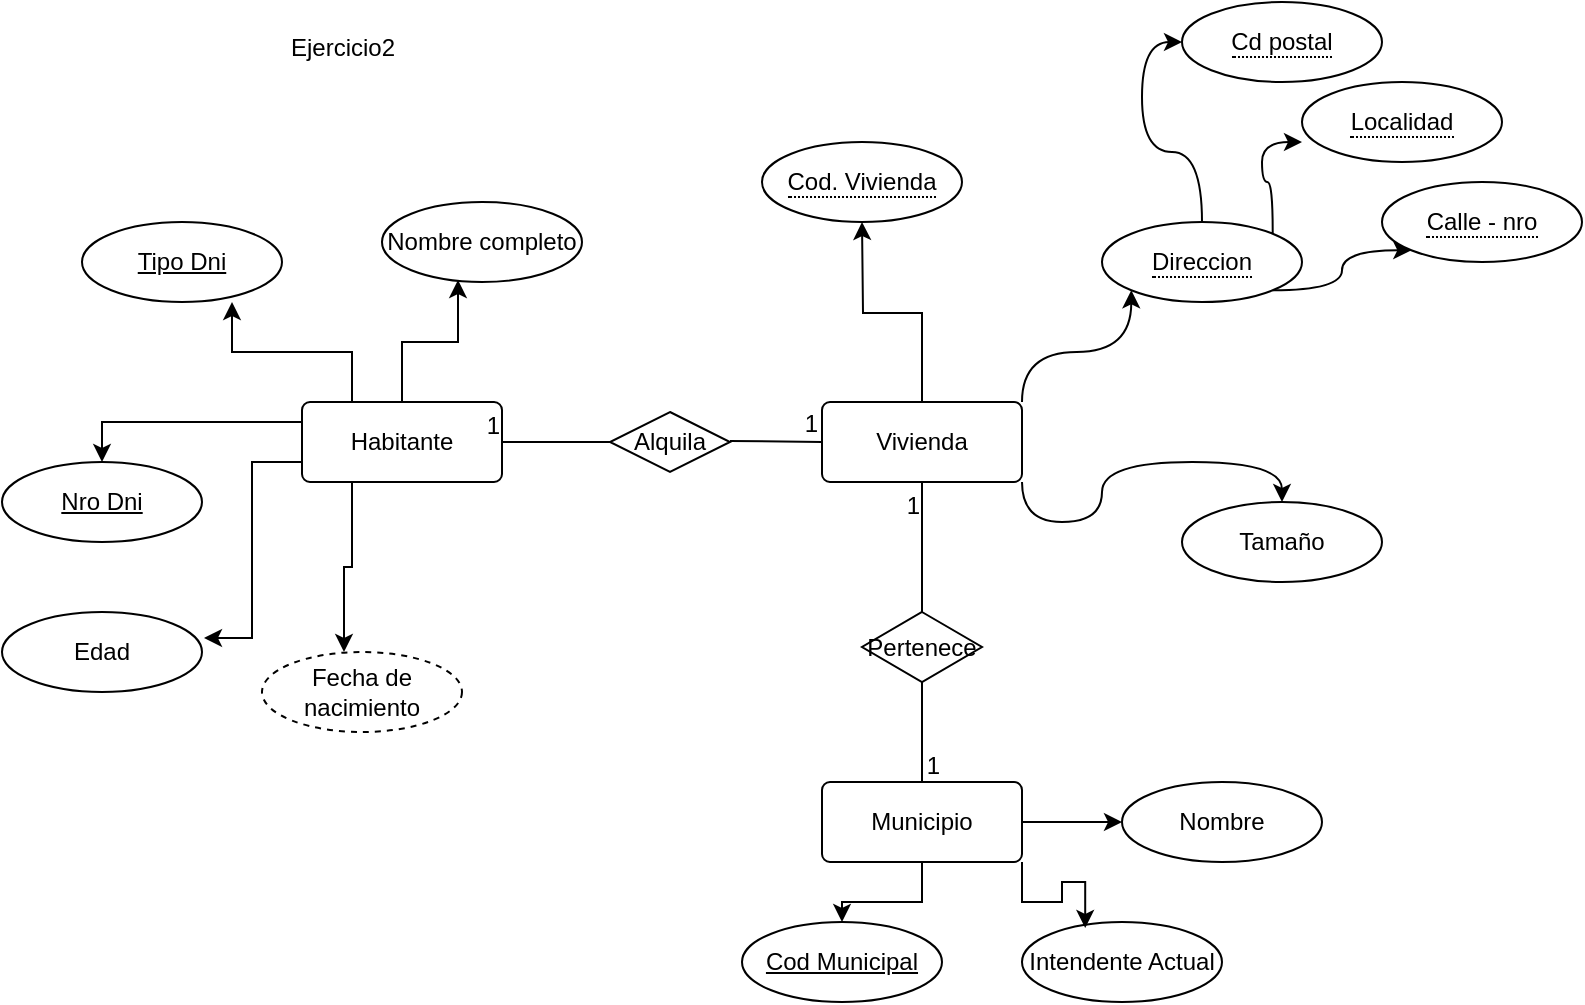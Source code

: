 <mxfile version="28.1.2">
  <diagram id="T-T4Ht-YiC5xqRJg1iFR" name="Página-1">
    <mxGraphModel dx="983" dy="541" grid="1" gridSize="10" guides="1" tooltips="1" connect="1" arrows="1" fold="1" page="1" pageScale="1" pageWidth="827" pageHeight="1169" math="0" shadow="0">
      <root>
        <mxCell id="0" />
        <mxCell id="1" parent="0" />
        <mxCell id="YKYcJTONPcuPjy2MtPMy-22" style="edgeStyle=orthogonalEdgeStyle;rounded=0;orthogonalLoop=1;jettySize=auto;html=1;exitX=0;exitY=0.25;exitDx=0;exitDy=0;entryX=0.5;entryY=0;entryDx=0;entryDy=0;" parent="1" source="YKYcJTONPcuPjy2MtPMy-23" target="YKYcJTONPcuPjy2MtPMy-28" edge="1">
          <mxGeometry relative="1" as="geometry" />
        </mxCell>
        <mxCell id="YKYcJTONPcuPjy2MtPMy-23" value="Habitante" style="rounded=1;arcSize=10;whiteSpace=wrap;html=1;align=center;" parent="1" vertex="1">
          <mxGeometry x="150" y="200" width="100" height="40" as="geometry" />
        </mxCell>
        <mxCell id="YKYcJTONPcuPjy2MtPMy-24" style="edgeStyle=orthogonalEdgeStyle;rounded=0;orthogonalLoop=1;jettySize=auto;html=1;exitX=1;exitY=0;exitDx=0;exitDy=0;entryX=0;entryY=1;entryDx=0;entryDy=0;curved=1;" parent="1" source="YKYcJTONPcuPjy2MtPMy-26" target="YKYcJTONPcuPjy2MtPMy-34" edge="1">
          <mxGeometry relative="1" as="geometry" />
        </mxCell>
        <mxCell id="YKYcJTONPcuPjy2MtPMy-25" style="edgeStyle=orthogonalEdgeStyle;rounded=0;orthogonalLoop=1;jettySize=auto;html=1;exitX=1;exitY=1;exitDx=0;exitDy=0;entryX=0.5;entryY=0;entryDx=0;entryDy=0;curved=1;" parent="1" source="YKYcJTONPcuPjy2MtPMy-26" target="YKYcJTONPcuPjy2MtPMy-39" edge="1">
          <mxGeometry relative="1" as="geometry" />
        </mxCell>
        <mxCell id="XnnafGA7Bb56D37gFcoL-12" style="edgeStyle=orthogonalEdgeStyle;rounded=0;orthogonalLoop=1;jettySize=auto;html=1;exitX=0.5;exitY=0;exitDx=0;exitDy=0;" edge="1" parent="1" source="YKYcJTONPcuPjy2MtPMy-26">
          <mxGeometry relative="1" as="geometry">
            <mxPoint x="430" y="110" as="targetPoint" />
          </mxGeometry>
        </mxCell>
        <mxCell id="YKYcJTONPcuPjy2MtPMy-26" value="Vivienda" style="rounded=1;arcSize=10;whiteSpace=wrap;html=1;align=center;" parent="1" vertex="1">
          <mxGeometry x="410" y="200" width="100" height="40" as="geometry" />
        </mxCell>
        <mxCell id="YKYcJTONPcuPjy2MtPMy-27" value="Tipo Dni" style="ellipse;whiteSpace=wrap;html=1;align=center;fontStyle=4;" parent="1" vertex="1">
          <mxGeometry x="40" y="110" width="100" height="40" as="geometry" />
        </mxCell>
        <mxCell id="YKYcJTONPcuPjy2MtPMy-28" value="Nro Dni" style="ellipse;whiteSpace=wrap;html=1;align=center;fontStyle=4;" parent="1" vertex="1">
          <mxGeometry y="230" width="100" height="40" as="geometry" />
        </mxCell>
        <mxCell id="YKYcJTONPcuPjy2MtPMy-29" value="Nombre completo" style="ellipse;whiteSpace=wrap;html=1;align=center;" parent="1" vertex="1">
          <mxGeometry x="190" y="100" width="100" height="40" as="geometry" />
        </mxCell>
        <mxCell id="YKYcJTONPcuPjy2MtPMy-30" value="Fecha de nacimiento" style="ellipse;whiteSpace=wrap;html=1;align=center;dashed=1;" parent="1" vertex="1">
          <mxGeometry x="130" y="325" width="100" height="40" as="geometry" />
        </mxCell>
        <mxCell id="YKYcJTONPcuPjy2MtPMy-31" value="Edad" style="ellipse;whiteSpace=wrap;html=1;align=center;" parent="1" vertex="1">
          <mxGeometry y="305" width="100" height="40" as="geometry" />
        </mxCell>
        <mxCell id="YKYcJTONPcuPjy2MtPMy-32" style="edgeStyle=orthogonalEdgeStyle;rounded=0;orthogonalLoop=1;jettySize=auto;html=1;exitX=0.5;exitY=0;exitDx=0;exitDy=0;entryX=0;entryY=0.5;entryDx=0;entryDy=0;curved=1;" parent="1" source="YKYcJTONPcuPjy2MtPMy-34" target="YKYcJTONPcuPjy2MtPMy-35" edge="1">
          <mxGeometry relative="1" as="geometry" />
        </mxCell>
        <mxCell id="YKYcJTONPcuPjy2MtPMy-33" style="edgeStyle=orthogonalEdgeStyle;rounded=0;orthogonalLoop=1;jettySize=auto;html=1;exitX=1;exitY=1;exitDx=0;exitDy=0;entryX=0;entryY=1;entryDx=0;entryDy=0;curved=1;" parent="1" source="YKYcJTONPcuPjy2MtPMy-34" target="YKYcJTONPcuPjy2MtPMy-37" edge="1">
          <mxGeometry relative="1" as="geometry" />
        </mxCell>
        <mxCell id="YKYcJTONPcuPjy2MtPMy-34" value="&lt;span style=&quot;border-bottom: 1px dotted&quot;&gt;Direccion&lt;/span&gt;" style="ellipse;whiteSpace=wrap;html=1;align=center;" parent="1" vertex="1">
          <mxGeometry x="550" y="110" width="100" height="40" as="geometry" />
        </mxCell>
        <mxCell id="YKYcJTONPcuPjy2MtPMy-35" value="&lt;span style=&quot;border-bottom: 1px dotted&quot;&gt;Cd postal&lt;/span&gt;" style="ellipse;whiteSpace=wrap;html=1;align=center;" parent="1" vertex="1">
          <mxGeometry x="590" width="100" height="40" as="geometry" />
        </mxCell>
        <mxCell id="YKYcJTONPcuPjy2MtPMy-36" value="&lt;span style=&quot;border-bottom: 1px dotted&quot;&gt;Localidad&lt;/span&gt;" style="ellipse;whiteSpace=wrap;html=1;align=center;" parent="1" vertex="1">
          <mxGeometry x="650" y="40" width="100" height="40" as="geometry" />
        </mxCell>
        <mxCell id="YKYcJTONPcuPjy2MtPMy-37" value="&lt;span style=&quot;border-bottom: 1px dotted&quot;&gt;Calle - nro&lt;/span&gt;" style="ellipse;whiteSpace=wrap;html=1;align=center;" parent="1" vertex="1">
          <mxGeometry x="690" y="90" width="100" height="40" as="geometry" />
        </mxCell>
        <mxCell id="YKYcJTONPcuPjy2MtPMy-38" style="edgeStyle=orthogonalEdgeStyle;rounded=0;orthogonalLoop=1;jettySize=auto;html=1;exitX=1;exitY=0;exitDx=0;exitDy=0;entryX=0;entryY=0.75;entryDx=0;entryDy=0;entryPerimeter=0;curved=1;" parent="1" source="YKYcJTONPcuPjy2MtPMy-34" target="YKYcJTONPcuPjy2MtPMy-36" edge="1">
          <mxGeometry relative="1" as="geometry" />
        </mxCell>
        <mxCell id="YKYcJTONPcuPjy2MtPMy-39" value="Tamaño" style="ellipse;whiteSpace=wrap;html=1;align=center;" parent="1" vertex="1">
          <mxGeometry x="590" y="250" width="100" height="40" as="geometry" />
        </mxCell>
        <mxCell id="YKYcJTONPcuPjy2MtPMy-40" style="edgeStyle=orthogonalEdgeStyle;rounded=0;orthogonalLoop=1;jettySize=auto;html=1;exitX=0.5;exitY=0;exitDx=0;exitDy=0;entryX=0.38;entryY=0.975;entryDx=0;entryDy=0;entryPerimeter=0;" parent="1" source="YKYcJTONPcuPjy2MtPMy-23" target="YKYcJTONPcuPjy2MtPMy-29" edge="1">
          <mxGeometry relative="1" as="geometry" />
        </mxCell>
        <mxCell id="YKYcJTONPcuPjy2MtPMy-41" style="edgeStyle=orthogonalEdgeStyle;rounded=0;orthogonalLoop=1;jettySize=auto;html=1;exitX=0.25;exitY=0;exitDx=0;exitDy=0;entryX=0.75;entryY=1;entryDx=0;entryDy=0;entryPerimeter=0;" parent="1" source="YKYcJTONPcuPjy2MtPMy-23" target="YKYcJTONPcuPjy2MtPMy-27" edge="1">
          <mxGeometry relative="1" as="geometry" />
        </mxCell>
        <mxCell id="YKYcJTONPcuPjy2MtPMy-42" style="edgeStyle=orthogonalEdgeStyle;rounded=0;orthogonalLoop=1;jettySize=auto;html=1;exitX=0;exitY=0.75;exitDx=0;exitDy=0;entryX=1.01;entryY=0.325;entryDx=0;entryDy=0;entryPerimeter=0;" parent="1" source="YKYcJTONPcuPjy2MtPMy-23" target="YKYcJTONPcuPjy2MtPMy-31" edge="1">
          <mxGeometry relative="1" as="geometry" />
        </mxCell>
        <mxCell id="YKYcJTONPcuPjy2MtPMy-43" style="edgeStyle=orthogonalEdgeStyle;rounded=0;orthogonalLoop=1;jettySize=auto;html=1;exitX=0.25;exitY=1;exitDx=0;exitDy=0;entryX=0.41;entryY=0;entryDx=0;entryDy=0;entryPerimeter=0;" parent="1" source="YKYcJTONPcuPjy2MtPMy-23" target="YKYcJTONPcuPjy2MtPMy-30" edge="1">
          <mxGeometry relative="1" as="geometry" />
        </mxCell>
        <mxCell id="YKYcJTONPcuPjy2MtPMy-44" value="" style="endArrow=none;html=1;rounded=0;entryX=0;entryY=0.5;entryDx=0;entryDy=0;" parent="1" target="YKYcJTONPcuPjy2MtPMy-45" edge="1">
          <mxGeometry width="50" height="50" relative="1" as="geometry">
            <mxPoint x="330" y="220" as="sourcePoint" />
            <mxPoint x="410" y="220" as="targetPoint" />
          </mxGeometry>
        </mxCell>
        <mxCell id="YKYcJTONPcuPjy2MtPMy-45" value="Alquila" style="shape=rhombus;perimeter=rhombusPerimeter;whiteSpace=wrap;html=1;align=center;" parent="1" vertex="1">
          <mxGeometry x="304" y="205" width="60" height="30" as="geometry" />
        </mxCell>
        <mxCell id="YKYcJTONPcuPjy2MtPMy-46" value="" style="endArrow=none;html=1;rounded=0;" parent="1" edge="1">
          <mxGeometry relative="1" as="geometry">
            <mxPoint x="364" y="219.5" as="sourcePoint" />
            <mxPoint x="410" y="220" as="targetPoint" />
          </mxGeometry>
        </mxCell>
        <mxCell id="YKYcJTONPcuPjy2MtPMy-47" value="1" style="resizable=0;html=1;whiteSpace=wrap;align=right;verticalAlign=bottom;" parent="YKYcJTONPcuPjy2MtPMy-46" connectable="0" vertex="1">
          <mxGeometry x="1" relative="1" as="geometry" />
        </mxCell>
        <mxCell id="YKYcJTONPcuPjy2MtPMy-48" value="" style="endArrow=none;html=1;rounded=0;entryX=1;entryY=0.5;entryDx=0;entryDy=0;exitX=0;exitY=0.5;exitDx=0;exitDy=0;" parent="1" source="YKYcJTONPcuPjy2MtPMy-45" target="YKYcJTONPcuPjy2MtPMy-23" edge="1">
          <mxGeometry relative="1" as="geometry">
            <mxPoint x="310" y="290" as="sourcePoint" />
            <mxPoint x="350" y="310" as="targetPoint" />
          </mxGeometry>
        </mxCell>
        <mxCell id="YKYcJTONPcuPjy2MtPMy-49" value="1" style="resizable=0;html=1;whiteSpace=wrap;align=right;verticalAlign=bottom;" parent="YKYcJTONPcuPjy2MtPMy-48" connectable="0" vertex="1">
          <mxGeometry x="1" relative="1" as="geometry" />
        </mxCell>
        <mxCell id="XnnafGA7Bb56D37gFcoL-2" value="Pertenece" style="shape=rhombus;perimeter=rhombusPerimeter;whiteSpace=wrap;html=1;align=center;" vertex="1" parent="1">
          <mxGeometry x="430" y="305" width="60" height="35" as="geometry" />
        </mxCell>
        <mxCell id="XnnafGA7Bb56D37gFcoL-18" style="edgeStyle=orthogonalEdgeStyle;rounded=0;orthogonalLoop=1;jettySize=auto;html=1;exitX=0.5;exitY=1;exitDx=0;exitDy=0;entryX=0.5;entryY=0;entryDx=0;entryDy=0;" edge="1" parent="1" source="XnnafGA7Bb56D37gFcoL-5" target="XnnafGA7Bb56D37gFcoL-11">
          <mxGeometry relative="1" as="geometry" />
        </mxCell>
        <mxCell id="XnnafGA7Bb56D37gFcoL-20" style="edgeStyle=orthogonalEdgeStyle;rounded=0;orthogonalLoop=1;jettySize=auto;html=1;exitX=1;exitY=0.5;exitDx=0;exitDy=0;entryX=0;entryY=0.5;entryDx=0;entryDy=0;" edge="1" parent="1" source="XnnafGA7Bb56D37gFcoL-5" target="XnnafGA7Bb56D37gFcoL-8">
          <mxGeometry relative="1" as="geometry" />
        </mxCell>
        <mxCell id="XnnafGA7Bb56D37gFcoL-5" value="Municipio" style="rounded=1;arcSize=10;whiteSpace=wrap;html=1;align=center;" vertex="1" parent="1">
          <mxGeometry x="410" y="390" width="100" height="40" as="geometry" />
        </mxCell>
        <mxCell id="XnnafGA7Bb56D37gFcoL-8" value="Nombre" style="ellipse;whiteSpace=wrap;html=1;align=center;" vertex="1" parent="1">
          <mxGeometry x="560" y="390" width="100" height="40" as="geometry" />
        </mxCell>
        <mxCell id="XnnafGA7Bb56D37gFcoL-9" value="Intendente Actual" style="ellipse;whiteSpace=wrap;html=1;align=center;" vertex="1" parent="1">
          <mxGeometry x="510" y="460" width="100" height="40" as="geometry" />
        </mxCell>
        <mxCell id="XnnafGA7Bb56D37gFcoL-11" value="Cod Municipal" style="ellipse;whiteSpace=wrap;html=1;align=center;fontStyle=4;" vertex="1" parent="1">
          <mxGeometry x="370" y="460" width="100" height="40" as="geometry" />
        </mxCell>
        <mxCell id="XnnafGA7Bb56D37gFcoL-13" value="&lt;span style=&quot;border-bottom: 1px dotted&quot;&gt;Cod. Vivienda&lt;/span&gt;" style="ellipse;whiteSpace=wrap;html=1;align=center;" vertex="1" parent="1">
          <mxGeometry x="380" y="70" width="100" height="40" as="geometry" />
        </mxCell>
        <mxCell id="XnnafGA7Bb56D37gFcoL-14" value="" style="endArrow=none;html=1;rounded=0;entryX=0.5;entryY=0;entryDx=0;entryDy=0;" edge="1" parent="1" target="XnnafGA7Bb56D37gFcoL-5">
          <mxGeometry relative="1" as="geometry">
            <mxPoint x="460" y="340" as="sourcePoint" />
            <mxPoint x="620" y="340" as="targetPoint" />
          </mxGeometry>
        </mxCell>
        <mxCell id="XnnafGA7Bb56D37gFcoL-15" value="1" style="resizable=0;html=1;whiteSpace=wrap;align=right;verticalAlign=bottom;" connectable="0" vertex="1" parent="XnnafGA7Bb56D37gFcoL-14">
          <mxGeometry x="1" relative="1" as="geometry">
            <mxPoint x="10" as="offset" />
          </mxGeometry>
        </mxCell>
        <mxCell id="XnnafGA7Bb56D37gFcoL-16" value="" style="endArrow=none;html=1;rounded=0;entryX=0.5;entryY=1;entryDx=0;entryDy=0;exitX=0.5;exitY=0;exitDx=0;exitDy=0;" edge="1" parent="1" source="XnnafGA7Bb56D37gFcoL-2" target="YKYcJTONPcuPjy2MtPMy-26">
          <mxGeometry relative="1" as="geometry">
            <mxPoint x="460" y="300" as="sourcePoint" />
            <mxPoint x="710" y="330" as="targetPoint" />
          </mxGeometry>
        </mxCell>
        <mxCell id="XnnafGA7Bb56D37gFcoL-17" value="1" style="resizable=0;html=1;whiteSpace=wrap;align=right;verticalAlign=bottom;" connectable="0" vertex="1" parent="XnnafGA7Bb56D37gFcoL-16">
          <mxGeometry x="1" relative="1" as="geometry">
            <mxPoint y="20" as="offset" />
          </mxGeometry>
        </mxCell>
        <mxCell id="XnnafGA7Bb56D37gFcoL-19" style="edgeStyle=orthogonalEdgeStyle;rounded=0;orthogonalLoop=1;jettySize=auto;html=1;exitX=1;exitY=1;exitDx=0;exitDy=0;entryX=0.316;entryY=0.075;entryDx=0;entryDy=0;entryPerimeter=0;" edge="1" parent="1" source="XnnafGA7Bb56D37gFcoL-5" target="XnnafGA7Bb56D37gFcoL-9">
          <mxGeometry relative="1" as="geometry" />
        </mxCell>
        <mxCell id="XnnafGA7Bb56D37gFcoL-21" value="Ejercicio2" style="text;html=1;align=center;verticalAlign=middle;resizable=0;points=[];autosize=1;strokeColor=none;fillColor=none;" vertex="1" parent="1">
          <mxGeometry x="130" y="8" width="80" height="30" as="geometry" />
        </mxCell>
      </root>
    </mxGraphModel>
  </diagram>
</mxfile>
